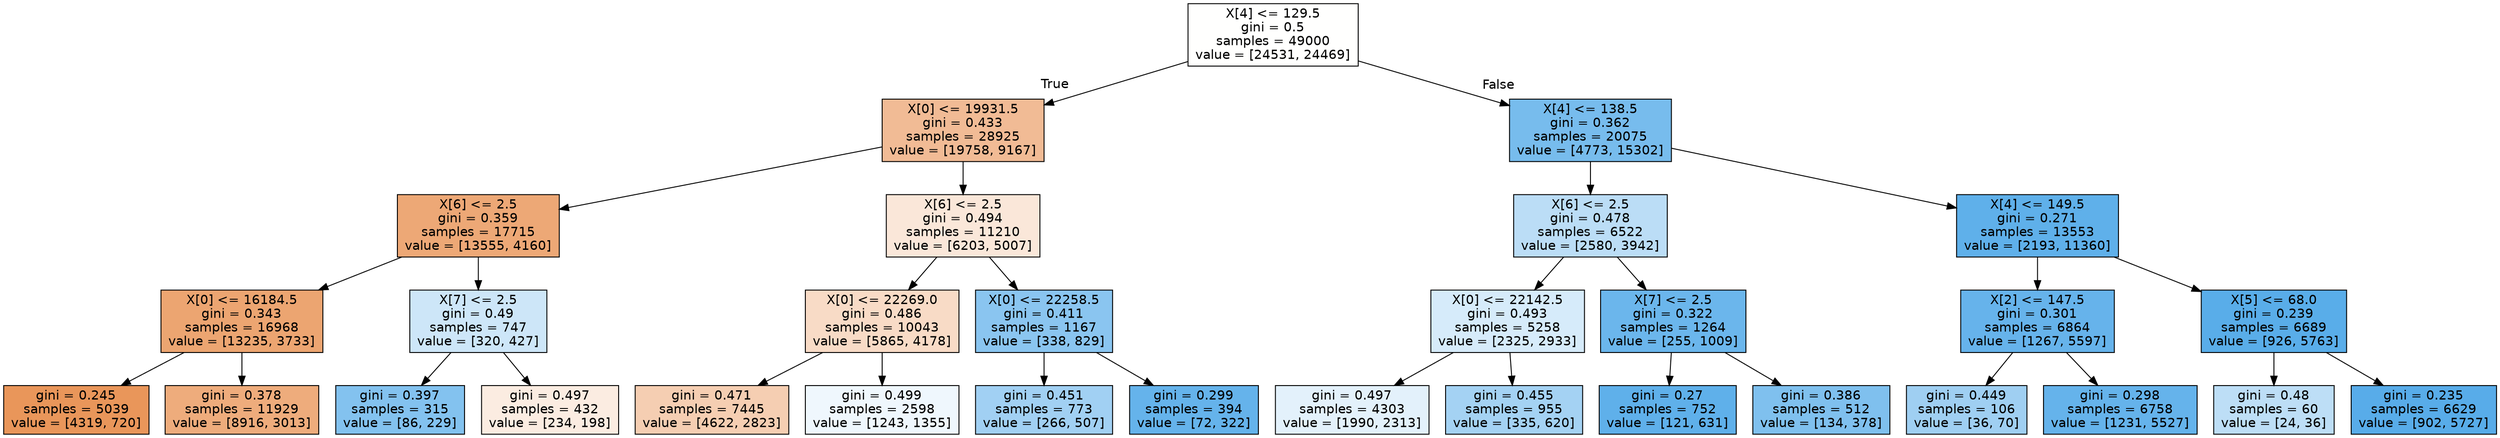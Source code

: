 digraph Tree {
node [shape=box, style="filled", color="black", fontname="helvetica"] ;
edge [fontname="helvetica"] ;
0 [label="X[4] <= 129.5\ngini = 0.5\nsamples = 49000\nvalue = [24531, 24469]", fillcolor="#fffffe"] ;
1 [label="X[0] <= 19931.5\ngini = 0.433\nsamples = 28925\nvalue = [19758, 9167]", fillcolor="#f1bb95"] ;
0 -> 1 [labeldistance=2.5, labelangle=45, headlabel="True"] ;
2 [label="X[6] <= 2.5\ngini = 0.359\nsamples = 17715\nvalue = [13555, 4160]", fillcolor="#eda876"] ;
1 -> 2 ;
3 [label="X[0] <= 16184.5\ngini = 0.343\nsamples = 16968\nvalue = [13235, 3733]", fillcolor="#eca571"] ;
2 -> 3 ;
4 [label="gini = 0.245\nsamples = 5039\nvalue = [4319, 720]", fillcolor="#e9965a"] ;
3 -> 4 ;
5 [label="gini = 0.378\nsamples = 11929\nvalue = [8916, 3013]", fillcolor="#eeac7c"] ;
3 -> 5 ;
6 [label="X[7] <= 2.5\ngini = 0.49\nsamples = 747\nvalue = [320, 427]", fillcolor="#cde6f8"] ;
2 -> 6 ;
7 [label="gini = 0.397\nsamples = 315\nvalue = [86, 229]", fillcolor="#83c2ef"] ;
6 -> 7 ;
8 [label="gini = 0.497\nsamples = 432\nvalue = [234, 198]", fillcolor="#fbece1"] ;
6 -> 8 ;
9 [label="X[6] <= 2.5\ngini = 0.494\nsamples = 11210\nvalue = [6203, 5007]", fillcolor="#fae7d9"] ;
1 -> 9 ;
10 [label="X[0] <= 22269.0\ngini = 0.486\nsamples = 10043\nvalue = [5865, 4178]", fillcolor="#f8dbc6"] ;
9 -> 10 ;
11 [label="gini = 0.471\nsamples = 7445\nvalue = [4622, 2823]", fillcolor="#f5ceb2"] ;
10 -> 11 ;
12 [label="gini = 0.499\nsamples = 2598\nvalue = [1243, 1355]", fillcolor="#eff7fd"] ;
10 -> 12 ;
13 [label="X[0] <= 22258.5\ngini = 0.411\nsamples = 1167\nvalue = [338, 829]", fillcolor="#8ac5f0"] ;
9 -> 13 ;
14 [label="gini = 0.451\nsamples = 773\nvalue = [266, 507]", fillcolor="#a1d0f3"] ;
13 -> 14 ;
15 [label="gini = 0.299\nsamples = 394\nvalue = [72, 322]", fillcolor="#65b3eb"] ;
13 -> 15 ;
16 [label="X[4] <= 138.5\ngini = 0.362\nsamples = 20075\nvalue = [4773, 15302]", fillcolor="#77bced"] ;
0 -> 16 [labeldistance=2.5, labelangle=-45, headlabel="False"] ;
17 [label="X[6] <= 2.5\ngini = 0.478\nsamples = 6522\nvalue = [2580, 3942]", fillcolor="#bbddf6"] ;
16 -> 17 ;
18 [label="X[0] <= 22142.5\ngini = 0.493\nsamples = 5258\nvalue = [2325, 2933]", fillcolor="#d6ebfa"] ;
17 -> 18 ;
19 [label="gini = 0.497\nsamples = 4303\nvalue = [1990, 2313]", fillcolor="#e3f1fb"] ;
18 -> 19 ;
20 [label="gini = 0.455\nsamples = 955\nvalue = [335, 620]", fillcolor="#a4d2f3"] ;
18 -> 20 ;
21 [label="X[7] <= 2.5\ngini = 0.322\nsamples = 1264\nvalue = [255, 1009]", fillcolor="#6bb6ec"] ;
17 -> 21 ;
22 [label="gini = 0.27\nsamples = 752\nvalue = [121, 631]", fillcolor="#5fb0ea"] ;
21 -> 22 ;
23 [label="gini = 0.386\nsamples = 512\nvalue = [134, 378]", fillcolor="#7fc0ee"] ;
21 -> 23 ;
24 [label="X[4] <= 149.5\ngini = 0.271\nsamples = 13553\nvalue = [2193, 11360]", fillcolor="#5fb0ea"] ;
16 -> 24 ;
25 [label="X[2] <= 147.5\ngini = 0.301\nsamples = 6864\nvalue = [1267, 5597]", fillcolor="#66b3eb"] ;
24 -> 25 ;
26 [label="gini = 0.449\nsamples = 106\nvalue = [36, 70]", fillcolor="#9fcff2"] ;
25 -> 26 ;
27 [label="gini = 0.298\nsamples = 6758\nvalue = [1231, 5527]", fillcolor="#65b3eb"] ;
25 -> 27 ;
28 [label="X[5] <= 68.0\ngini = 0.239\nsamples = 6689\nvalue = [926, 5763]", fillcolor="#59ade9"] ;
24 -> 28 ;
29 [label="gini = 0.48\nsamples = 60\nvalue = [24, 36]", fillcolor="#bddef6"] ;
28 -> 29 ;
30 [label="gini = 0.235\nsamples = 6629\nvalue = [902, 5727]", fillcolor="#58ace9"] ;
28 -> 30 ;
}